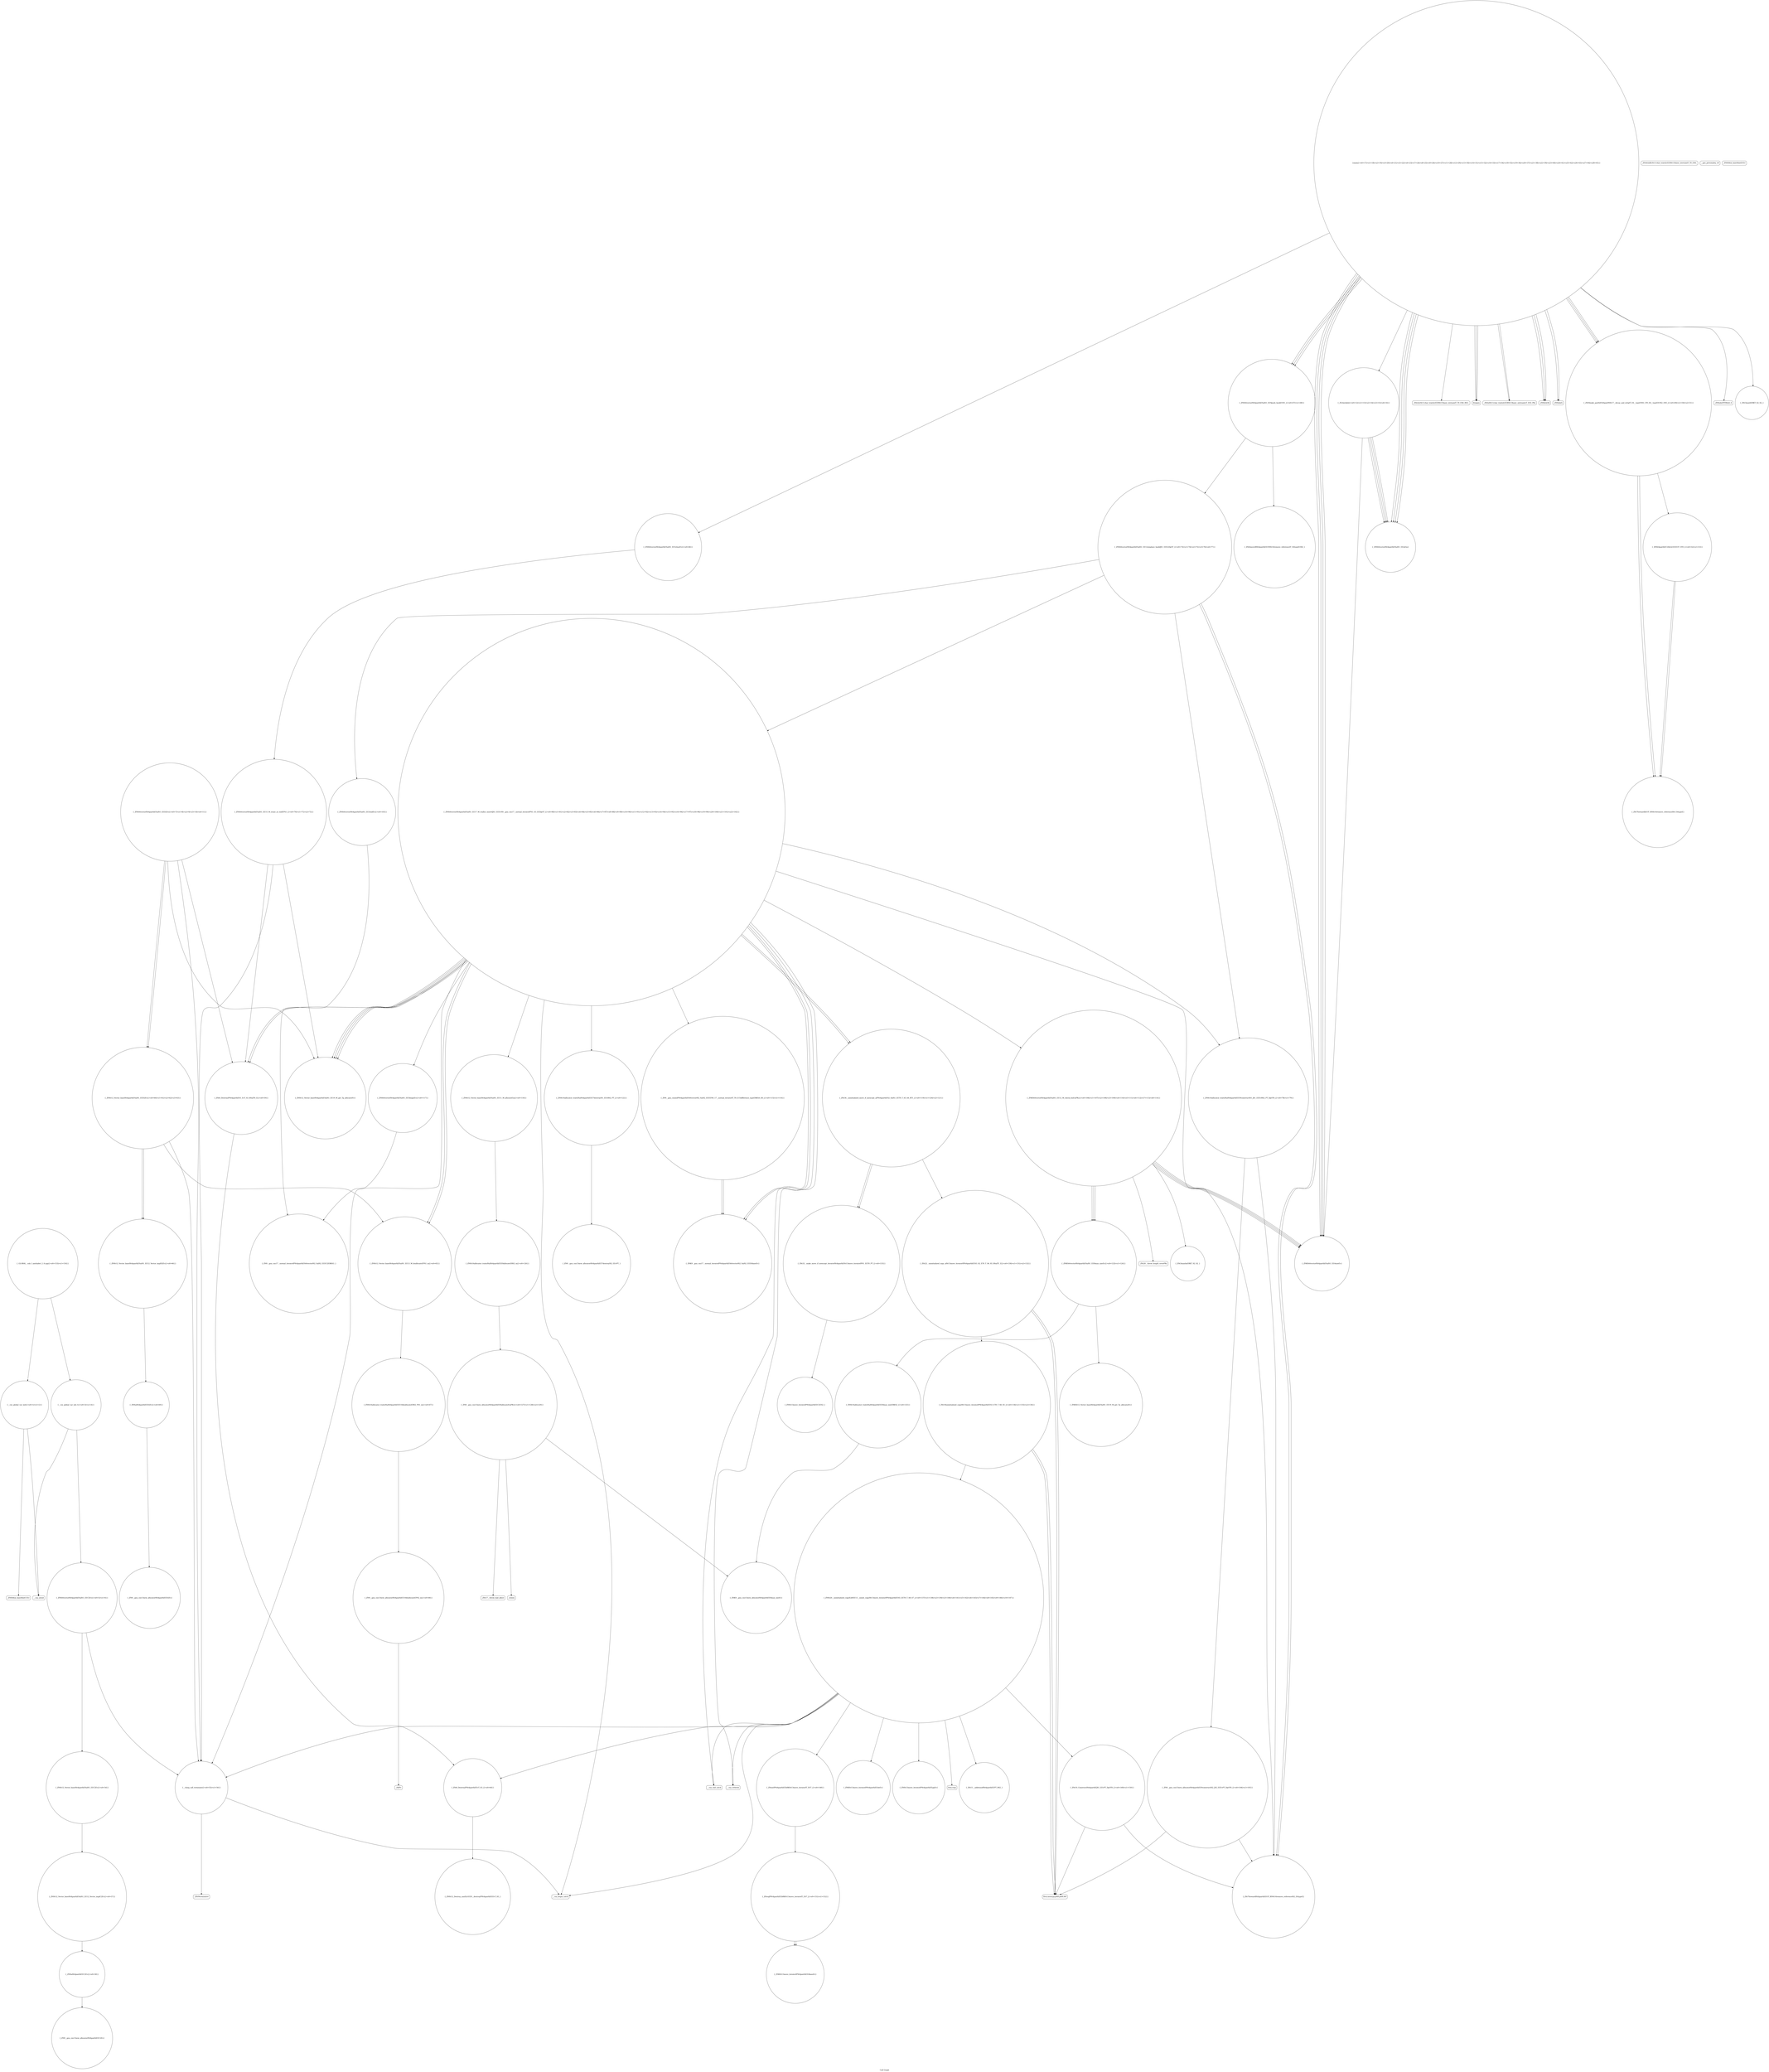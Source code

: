 digraph "Call Graph" {
	label="Call Graph";

	Node0x560dad5bb360 [shape=record,shape=circle,label="{__cxx_global_var_init|{<s0>1|<s1>2}}"];
	Node0x560dad5bb360:s0 -> Node0x560dad5bb3e0[color=black];
	Node0x560dad5bb360:s1 -> Node0x560dad76efc0[color=black];
	Node0x560dad7704c0 [shape=record,shape=circle,label="{_ZNSt6vectorISt4pairIiiESaIS1_EE12emplace_backIJS1_EEEvDpOT_|{<s0>73|<s1>74|<s2>75|<s3>76|<s4>77}}"];
	Node0x560dad7704c0:s0 -> Node0x560dad771660[color=black];
	Node0x560dad7704c0:s1 -> Node0x560dad7705c0[color=black];
	Node0x560dad7704c0:s2 -> Node0x560dad771760[color=black];
	Node0x560dad7704c0:s3 -> Node0x560dad771660[color=black];
	Node0x560dad7704c0:s4 -> Node0x560dad7716e0[color=black];
	Node0x560dad76f1c0 [shape=record,shape=circle,label="{_Z5checkiiii|{<s0>12|<s1>13|<s2>14|<s3>15|<s4>16}}"];
	Node0x560dad76f1c0:s0 -> Node0x560dad76f240[color=black];
	Node0x560dad76f1c0:s1 -> Node0x560dad76f2c0[color=black];
	Node0x560dad76f1c0:s2 -> Node0x560dad76f2c0[color=black];
	Node0x560dad76f1c0:s3 -> Node0x560dad76f2c0[color=black];
	Node0x560dad76f1c0:s4 -> Node0x560dad76f2c0[color=black];
	Node0x560dad771860 [shape=record,shape=Mrecord,label="{llvm.memcpy.p0i8.p0i8.i64}"];
	Node0x560dad76f540 [shape=record,shape=Mrecord,label="{_ZStrsIcSt11char_traitsIcEERSt13basic_istreamIT_T0_ES6_RS3_}"];
	Node0x560dad771be0 [shape=record,shape=circle,label="{_ZNSt16allocator_traitsISaISt4pairIiiEEE7destroyIS1_EEvRS2_PT_|{<s0>122}}"];
	Node0x560dad771be0:s0 -> Node0x560dad772960[color=black];
	Node0x560dad76f8c0 [shape=record,shape=Mrecord,label="{_ZSt4endlIcSt11char_traitsIcEERSt13basic_ostreamIT_T0_ES6_}"];
	Node0x560dad771f60 [shape=record,shape=circle,label="{_ZNKSt12_Vector_baseISt4pairIiiESaIS1_EE19_M_get_Tp_allocatorEv}"];
	Node0x560dad76fc40 [shape=record,shape=Mrecord,label="{_ZSt9terminatev}"];
	Node0x560dad7722e0 [shape=record,shape=circle,label="{_ZSt22__uninitialized_copy_aISt13move_iteratorIPSt4pairIiiEES3_S2_ET0_T_S6_S5_RSaIT1_E|{<s0>130|<s1>131|<s2>132}}"];
	Node0x560dad7722e0:s0 -> Node0x560dad771860[color=black];
	Node0x560dad7722e0:s1 -> Node0x560dad771860[color=black];
	Node0x560dad7722e0:s2 -> Node0x560dad7723e0[color=black];
	Node0x560dad76ffc0 [shape=record,shape=circle,label="{_ZSt8_DestroyIPSt4pairIiiEEvT_S3_|{<s0>64}}"];
	Node0x560dad76ffc0:s0 -> Node0x560dad770040[color=black];
	Node0x560dad772660 [shape=record,shape=circle,label="{_ZNKSt13move_iteratorIPSt4pairIiiEEdeEv}"];
	Node0x560dad770340 [shape=record,shape=circle,label="{_ZNSaISt4pairIiiEED2Ev|{<s0>69}}"];
	Node0x560dad770340:s0 -> Node0x560dad7703c0[color=black];
	Node0x560dad7729e0 [shape=record,shape=circle,label="{_GLOBAL__sub_I_amthabet_2_0.cpp|{<s0>153|<s1>154}}"];
	Node0x560dad7729e0:s0 -> Node0x560dad5bb360[color=black];
	Node0x560dad7729e0:s1 -> Node0x560dad76f040[color=black];
	Node0x560dad76f040 [shape=record,shape=circle,label="{__cxx_global_var_init.1|{<s0>3|<s1>4}}"];
	Node0x560dad76f040:s0 -> Node0x560dad76f0c0[color=black];
	Node0x560dad76f040:s1 -> Node0x560dad76efc0[color=black];
	Node0x560dad7716e0 [shape=record,shape=circle,label="{_ZNSt6vectorISt4pairIiiESaIS1_EE17_M_realloc_insertIJS1_EEEvN9__gnu_cxx17__normal_iteratorIPS1_S3_EEDpOT_|{<s0>80|<s1>81|<s2>82|<s3>83|<s4>84|<s5>85|<s6>86|<s7>87|<s8>88|<s9>89|<s10>90|<s11>91|<s12>92|<s13>93|<s14>94|<s15>95|<s16>96|<s17>97|<s18>98|<s19>99|<s20>100|<s21>101|<s22>102}}"];
	Node0x560dad7716e0:s0 -> Node0x560dad7718e0[color=black];
	Node0x560dad7716e0:s1 -> Node0x560dad7719e0[color=black];
	Node0x560dad7716e0:s2 -> Node0x560dad771960[color=black];
	Node0x560dad7716e0:s3 -> Node0x560dad771a60[color=black];
	Node0x560dad7716e0:s4 -> Node0x560dad771660[color=black];
	Node0x560dad7716e0:s5 -> Node0x560dad7705c0[color=black];
	Node0x560dad7716e0:s6 -> Node0x560dad771b60[color=black];
	Node0x560dad7716e0:s7 -> Node0x560dad76fec0[color=black];
	Node0x560dad7716e0:s8 -> Node0x560dad771ae0[color=black];
	Node0x560dad7716e0:s9 -> Node0x560dad771b60[color=black];
	Node0x560dad7716e0:s10 -> Node0x560dad76fec0[color=black];
	Node0x560dad7716e0:s11 -> Node0x560dad771ae0[color=black];
	Node0x560dad7716e0:s12 -> Node0x560dad76fbc0[color=black];
	Node0x560dad7716e0:s13 -> Node0x560dad771be0[color=black];
	Node0x560dad7716e0:s14 -> Node0x560dad771ce0[color=black];
	Node0x560dad7716e0:s15 -> Node0x560dad76fec0[color=black];
	Node0x560dad7716e0:s16 -> Node0x560dad76fe40[color=black];
	Node0x560dad7716e0:s17 -> Node0x560dad7700c0[color=black];
	Node0x560dad7716e0:s18 -> Node0x560dad771c60[color=black];
	Node0x560dad7716e0:s19 -> Node0x560dad76fec0[color=black];
	Node0x560dad7716e0:s20 -> Node0x560dad76fe40[color=black];
	Node0x560dad7716e0:s21 -> Node0x560dad7700c0[color=black];
	Node0x560dad7716e0:s22 -> Node0x560dad76fb40[color=black];
	Node0x560dad76f3c0 [shape=record,shape=Mrecord,label="{freopen}"];
	Node0x560dad771a60 [shape=record,shape=circle,label="{_ZNSt12_Vector_baseISt4pairIiiESaIS1_EE11_M_allocateEm|{<s0>118}}"];
	Node0x560dad771a60:s0 -> Node0x560dad7720e0[color=black];
	Node0x560dad76f740 [shape=record,shape=Mrecord,label="{_ZStlsISt11char_traitsIcEERSt13basic_ostreamIcT_ES5_PKc}"];
	Node0x560dad771de0 [shape=record,shape=Mrecord,label="{_ZSt20__throw_length_errorPKc}"];
	Node0x560dad76fac0 [shape=record,shape=Mrecord,label="{__gxx_personality_v0}"];
	Node0x560dad772160 [shape=record,shape=circle,label="{_ZN9__gnu_cxx13new_allocatorISt4pairIiiEE8allocateEmPKv|{<s0>127|<s1>128|<s2>129}}"];
	Node0x560dad772160:s0 -> Node0x560dad771fe0[color=black];
	Node0x560dad772160:s1 -> Node0x560dad7721e0[color=black];
	Node0x560dad772160:s2 -> Node0x560dad772260[color=black];
	Node0x560dad76fe40 [shape=record,shape=circle,label="{_ZSt8_DestroyIPSt4pairIiiES1_EvT_S3_RSaIT0_E|{<s0>59}}"];
	Node0x560dad76fe40:s0 -> Node0x560dad76ffc0[color=black];
	Node0x560dad7724e0 [shape=record,shape=circle,label="{_ZStneIPSt4pairIiiEEbRKSt13move_iteratorIT_ES7_|{<s0>148}}"];
	Node0x560dad7724e0:s0 -> Node0x560dad7727e0[color=black];
	Node0x560dad7701c0 [shape=record,shape=circle,label="{_ZNSt16allocator_traitsISaISt4pairIiiEEE10deallocateERS2_PS1_m|{<s0>67}}"];
	Node0x560dad7701c0:s0 -> Node0x560dad770240[color=black];
	Node0x560dad772860 [shape=record,shape=circle,label="{_ZNKSt13move_iteratorIPSt4pairIiiEE4baseEv}"];
	Node0x560dad5bb3e0 [shape=record,shape=Mrecord,label="{_ZNSt8ios_base4InitC1Ev}"];
	Node0x560dad770540 [shape=record,shape=circle,label="{_ZSt4moveIRSt4pairIiiEEONSt16remove_referenceIT_E4typeEOS4_}"];
	Node0x560dad76f240 [shape=record,shape=circle,label="{_ZNKSt6vectorISt4pairIiiESaIS1_EE4sizeEv}"];
	Node0x560dad7718e0 [shape=record,shape=circle,label="{_ZNKSt6vectorISt4pairIiiESaIS1_EE12_M_check_lenEmPKc|{<s0>106|<s1>107|<s2>108|<s3>109|<s4>110|<s5>111|<s6>112|<s7>113|<s8>114}}"];
	Node0x560dad7718e0:s0 -> Node0x560dad771d60[color=black];
	Node0x560dad7718e0:s1 -> Node0x560dad76f240[color=black];
	Node0x560dad7718e0:s2 -> Node0x560dad771de0[color=black];
	Node0x560dad7718e0:s3 -> Node0x560dad76f240[color=black];
	Node0x560dad7718e0:s4 -> Node0x560dad76f240[color=black];
	Node0x560dad7718e0:s5 -> Node0x560dad771e60[color=black];
	Node0x560dad7718e0:s6 -> Node0x560dad76f240[color=black];
	Node0x560dad7718e0:s7 -> Node0x560dad771d60[color=black];
	Node0x560dad7718e0:s8 -> Node0x560dad771d60[color=black];
	Node0x560dad76f5c0 [shape=record,shape=circle,label="{_ZNSt6vectorISt4pairIiiESaIS1_EE9push_backEOS1_|{<s0>47|<s1>48}}"];
	Node0x560dad76f5c0:s0 -> Node0x560dad770540[color=black];
	Node0x560dad76f5c0:s1 -> Node0x560dad7704c0[color=black];
	Node0x560dad771c60 [shape=record,shape=Mrecord,label="{__cxa_rethrow}"];
	Node0x560dad76f940 [shape=record,shape=circle,label="{_ZSt7forwardIiEOT_RNSt16remove_referenceIS0_E4typeE}"];
	Node0x560dad771fe0 [shape=record,shape=circle,label="{_ZNK9__gnu_cxx13new_allocatorISt4pairIiiEE8max_sizeEv}"];
	Node0x560dad76fcc0 [shape=record,shape=circle,label="{_ZNSt12_Vector_baseISt4pairIiiESaIS1_EE12_Vector_implC2Ev|{<s0>57}}"];
	Node0x560dad76fcc0:s0 -> Node0x560dad76fd40[color=black];
	Node0x560dad772360 [shape=record,shape=circle,label="{_ZSt32__make_move_if_noexcept_iteratorISt4pairIiiESt13move_iteratorIPS1_EET0_PT_|{<s0>133}}"];
	Node0x560dad772360:s0 -> Node0x560dad7728e0[color=black];
	Node0x560dad770040 [shape=record,shape=circle,label="{_ZNSt12_Destroy_auxILb1EE9__destroyIPSt4pairIiiEEEvT_S5_}"];
	Node0x560dad7726e0 [shape=record,shape=circle,label="{_ZNSt13move_iteratorIPSt4pairIiiEEppEv}"];
	Node0x560dad7703c0 [shape=record,shape=circle,label="{_ZN9__gnu_cxx13new_allocatorISt4pairIiiEED2Ev}"];
	Node0x560dad76f0c0 [shape=record,shape=circle,label="{_ZNSt6vectorISt4pairIiiESaIS1_EEC2Ev|{<s0>5|<s1>6}}"];
	Node0x560dad76f0c0:s0 -> Node0x560dad76fa40[color=black];
	Node0x560dad76f0c0:s1 -> Node0x560dad76fb40[color=black];
	Node0x560dad771760 [shape=record,shape=circle,label="{_ZNSt6vectorISt4pairIiiESaIS1_EE3endEv|{<s0>103}}"];
	Node0x560dad771760:s0 -> Node0x560dad772060[color=black];
	Node0x560dad76f440 [shape=record,shape=Mrecord,label="{_ZNSirsERi}"];
	Node0x560dad771ae0 [shape=record,shape=circle,label="{_ZSt34__uninitialized_move_if_noexcept_aIPSt4pairIiiES2_SaIS1_EET0_T_S5_S4_RT1_|{<s0>119|<s1>120|<s2>121}}"];
	Node0x560dad771ae0:s0 -> Node0x560dad772360[color=black];
	Node0x560dad771ae0:s1 -> Node0x560dad772360[color=black];
	Node0x560dad771ae0:s2 -> Node0x560dad7722e0[color=black];
	Node0x560dad76f7c0 [shape=record,shape=Mrecord,label="{_ZNSolsEi}"];
	Node0x560dad771e60 [shape=record,shape=circle,label="{_ZSt3maxImERKT_S2_S2_}"];
	Node0x560dad76fb40 [shape=record,shape=circle,label="{__clang_call_terminate|{<s0>55|<s1>56}}"];
	Node0x560dad76fb40:s0 -> Node0x560dad76fbc0[color=black];
	Node0x560dad76fb40:s1 -> Node0x560dad76fc40[color=black];
	Node0x560dad7721e0 [shape=record,shape=Mrecord,label="{_ZSt17__throw_bad_allocv}"];
	Node0x560dad76fec0 [shape=record,shape=circle,label="{_ZNSt12_Vector_baseISt4pairIiiESaIS1_EE19_M_get_Tp_allocatorEv}"];
	Node0x560dad772560 [shape=record,shape=circle,label="{_ZSt10_ConstructISt4pairIiiEJS1_EEvPT_DpOT0_|{<s0>149|<s1>150}}"];
	Node0x560dad772560:s0 -> Node0x560dad771660[color=black];
	Node0x560dad772560:s1 -> Node0x560dad771860[color=black];
	Node0x560dad770240 [shape=record,shape=circle,label="{_ZN9__gnu_cxx13new_allocatorISt4pairIiiEE10deallocateEPS2_m|{<s0>68}}"];
	Node0x560dad770240:s0 -> Node0x560dad7702c0[color=black];
	Node0x560dad7728e0 [shape=record,shape=circle,label="{_ZNSt13move_iteratorIPSt4pairIiiEEC2ES2_}"];
	Node0x560dad76ef40 [shape=record,shape=Mrecord,label="{_ZNSt8ios_base4InitD1Ev}"];
	Node0x560dad7705c0 [shape=record,shape=circle,label="{_ZNSt16allocator_traitsISaISt4pairIiiEEE9constructIS1_JS1_EEEvRS2_PT_DpOT0_|{<s0>78|<s1>79}}"];
	Node0x560dad7705c0:s0 -> Node0x560dad771660[color=black];
	Node0x560dad7705c0:s1 -> Node0x560dad7717e0[color=black];
	Node0x560dad76f2c0 [shape=record,shape=circle,label="{_ZNSt6vectorISt4pairIiiESaIS1_EEixEm}"];
	Node0x560dad771960 [shape=record,shape=circle,label="{_ZN9__gnu_cxxmiIPSt4pairIiiESt6vectorIS2_SaIS2_EEEENS_17__normal_iteratorIT_T0_E15difference_typeERKSA_SD_|{<s0>115|<s1>116}}"];
	Node0x560dad771960:s0 -> Node0x560dad771b60[color=black];
	Node0x560dad771960:s1 -> Node0x560dad771b60[color=black];
	Node0x560dad76f640 [shape=record,shape=circle,label="{_ZSt9make_pairIiiESt4pairINSt17__decay_and_stripIT_E6__typeENS1_IT0_E6__typeEEOS2_OS5_|{<s0>49|<s1>50|<s2>51}}"];
	Node0x560dad76f640:s0 -> Node0x560dad76f940[color=black];
	Node0x560dad76f640:s1 -> Node0x560dad76f940[color=black];
	Node0x560dad76f640:s2 -> Node0x560dad76f9c0[color=black];
	Node0x560dad771ce0 [shape=record,shape=Mrecord,label="{__cxa_end_catch}"];
	Node0x560dad76f9c0 [shape=record,shape=circle,label="{_ZNSt4pairIiiEC2IiiLb1EEEOT_OT0_|{<s0>52|<s1>53}}"];
	Node0x560dad76f9c0:s0 -> Node0x560dad76f940[color=black];
	Node0x560dad76f9c0:s1 -> Node0x560dad76f940[color=black];
	Node0x560dad772060 [shape=record,shape=circle,label="{_ZN9__gnu_cxx17__normal_iteratorIPSt4pairIiiESt6vectorIS2_SaIS2_EEEC2ERKS3_}"];
	Node0x560dad76fd40 [shape=record,shape=circle,label="{_ZNSaISt4pairIiiEEC2Ev|{<s0>58}}"];
	Node0x560dad76fd40:s0 -> Node0x560dad76fdc0[color=black];
	Node0x560dad7723e0 [shape=record,shape=circle,label="{_ZSt18uninitialized_copyISt13move_iteratorIPSt4pairIiiEES3_ET0_T_S6_S5_|{<s0>134|<s1>135|<s2>136}}"];
	Node0x560dad7723e0:s0 -> Node0x560dad771860[color=black];
	Node0x560dad7723e0:s1 -> Node0x560dad771860[color=black];
	Node0x560dad7723e0:s2 -> Node0x560dad772460[color=black];
	Node0x560dad7700c0 [shape=record,shape=circle,label="{_ZNSt12_Vector_baseISt4pairIiiESaIS1_EE13_M_deallocateEPS1_m|{<s0>65}}"];
	Node0x560dad7700c0:s0 -> Node0x560dad7701c0[color=black];
	Node0x560dad772760 [shape=record,shape=Mrecord,label="{llvm.trap}"];
	Node0x560dad770440 [shape=record,shape=circle,label="{_ZNSt6vectorISt4pairIiiESaIS1_EE15_M_erase_at_endEPS1_|{<s0>70|<s1>71|<s2>72}}"];
	Node0x560dad770440:s0 -> Node0x560dad76fec0[color=black];
	Node0x560dad770440:s1 -> Node0x560dad76fe40[color=black];
	Node0x560dad770440:s2 -> Node0x560dad76fb40[color=black];
	Node0x560dad76f140 [shape=record,shape=circle,label="{_ZNSt6vectorISt4pairIiiESaIS1_EED2Ev|{<s0>7|<s1>8|<s2>9|<s3>10|<s4>11}}"];
	Node0x560dad76f140:s0 -> Node0x560dad76fec0[color=black];
	Node0x560dad76f140:s1 -> Node0x560dad76fe40[color=black];
	Node0x560dad76f140:s2 -> Node0x560dad76ff40[color=black];
	Node0x560dad76f140:s3 -> Node0x560dad76ff40[color=black];
	Node0x560dad76f140:s4 -> Node0x560dad76fb40[color=black];
	Node0x560dad7717e0 [shape=record,shape=circle,label="{_ZN9__gnu_cxx13new_allocatorISt4pairIiiEE9constructIS2_JS2_EEEvPT_DpOT0_|{<s0>104|<s1>105}}"];
	Node0x560dad7717e0:s0 -> Node0x560dad771660[color=black];
	Node0x560dad7717e0:s1 -> Node0x560dad771860[color=black];
	Node0x560dad76f4c0 [shape=record,shape=circle,label="{_ZNSt6vectorISt4pairIiiESaIS1_EE5clearEv|{<s0>46}}"];
	Node0x560dad76f4c0:s0 -> Node0x560dad770440[color=black];
	Node0x560dad771b60 [shape=record,shape=circle,label="{_ZNK9__gnu_cxx17__normal_iteratorIPSt4pairIiiESt6vectorIS2_SaIS2_EEE4baseEv}"];
	Node0x560dad76f840 [shape=record,shape=Mrecord,label="{_ZNSolsEPFRSoS_E}"];
	Node0x560dad771ee0 [shape=record,shape=circle,label="{_ZNSt16allocator_traitsISaISt4pairIiiEEE8max_sizeERKS2_|{<s0>125}}"];
	Node0x560dad771ee0:s0 -> Node0x560dad771fe0[color=black];
	Node0x560dad76fbc0 [shape=record,shape=Mrecord,label="{__cxa_begin_catch}"];
	Node0x560dad772260 [shape=record,shape=Mrecord,label="{_Znwm}"];
	Node0x560dad76ff40 [shape=record,shape=circle,label="{_ZNSt12_Vector_baseISt4pairIiiESaIS1_EED2Ev|{<s0>60|<s1>61|<s2>62|<s3>63}}"];
	Node0x560dad76ff40:s0 -> Node0x560dad7700c0[color=black];
	Node0x560dad76ff40:s1 -> Node0x560dad770140[color=black];
	Node0x560dad76ff40:s2 -> Node0x560dad770140[color=black];
	Node0x560dad76ff40:s3 -> Node0x560dad76fb40[color=black];
	Node0x560dad7725e0 [shape=record,shape=circle,label="{_ZSt11__addressofISt4pairIiiEEPT_RS2_}"];
	Node0x560dad7702c0 [shape=record,shape=Mrecord,label="{_ZdlPv}"];
	Node0x560dad772960 [shape=record,shape=circle,label="{_ZN9__gnu_cxx13new_allocatorISt4pairIiiEE7destroyIS2_EEvPT_}"];
	Node0x560dad76efc0 [shape=record,shape=Mrecord,label="{__cxa_atexit}"];
	Node0x560dad771660 [shape=record,shape=circle,label="{_ZSt7forwardISt4pairIiiEEOT_RNSt16remove_referenceIS2_E4typeE}"];
	Node0x560dad76f340 [shape=record,shape=circle,label="{main|{<s0>17|<s1>18|<s2>19|<s3>20|<s4>21|<s5>22|<s6>23|<s7>24|<s8>25|<s9>26|<s10>27|<s11>28|<s12>29|<s13>30|<s14>31|<s15>32|<s16>33|<s17>34|<s18>35|<s19>36|<s20>37|<s21>38|<s22>39|<s23>40|<s24>41|<s25>42|<s26>43|<s27>44|<s28>45}}"];
	Node0x560dad76f340:s0 -> Node0x560dad76f3c0[color=black];
	Node0x560dad76f340:s1 -> Node0x560dad76f3c0[color=black];
	Node0x560dad76f340:s2 -> Node0x560dad76f3c0[color=black];
	Node0x560dad76f340:s3 -> Node0x560dad76f440[color=black];
	Node0x560dad76f340:s4 -> Node0x560dad76f440[color=black];
	Node0x560dad76f340:s5 -> Node0x560dad76f440[color=black];
	Node0x560dad76f340:s6 -> Node0x560dad76f4c0[color=black];
	Node0x560dad76f340:s7 -> Node0x560dad76f540[color=black];
	Node0x560dad76f340:s8 -> Node0x560dad76f640[color=black];
	Node0x560dad76f340:s9 -> Node0x560dad76f5c0[color=black];
	Node0x560dad76f340:s10 -> Node0x560dad76f640[color=black];
	Node0x560dad76f340:s11 -> Node0x560dad76f5c0[color=black];
	Node0x560dad76f340:s12 -> Node0x560dad76f640[color=black];
	Node0x560dad76f340:s13 -> Node0x560dad76f5c0[color=black];
	Node0x560dad76f340:s14 -> Node0x560dad76f240[color=black];
	Node0x560dad76f340:s15 -> Node0x560dad76f240[color=black];
	Node0x560dad76f340:s16 -> Node0x560dad76f240[color=black];
	Node0x560dad76f340:s17 -> Node0x560dad76f240[color=black];
	Node0x560dad76f340:s18 -> Node0x560dad76f2c0[color=black];
	Node0x560dad76f340:s19 -> Node0x560dad76f2c0[color=black];
	Node0x560dad76f340:s20 -> Node0x560dad76f2c0[color=black];
	Node0x560dad76f340:s21 -> Node0x560dad76f2c0[color=black];
	Node0x560dad76f340:s22 -> Node0x560dad76f1c0[color=black];
	Node0x560dad76f340:s23 -> Node0x560dad76f6c0[color=black];
	Node0x560dad76f340:s24 -> Node0x560dad76f740[color=black];
	Node0x560dad76f340:s25 -> Node0x560dad76f7c0[color=black];
	Node0x560dad76f340:s26 -> Node0x560dad76f740[color=black];
	Node0x560dad76f340:s27 -> Node0x560dad76f7c0[color=black];
	Node0x560dad76f340:s28 -> Node0x560dad76f840[color=black];
	Node0x560dad7719e0 [shape=record,shape=circle,label="{_ZNSt6vectorISt4pairIiiESaIS1_EE5beginEv|{<s0>117}}"];
	Node0x560dad7719e0:s0 -> Node0x560dad772060[color=black];
	Node0x560dad76f6c0 [shape=record,shape=circle,label="{_ZSt3maxIiERKT_S2_S2_}"];
	Node0x560dad771d60 [shape=record,shape=circle,label="{_ZNKSt6vectorISt4pairIiiESaIS1_EE8max_sizeEv|{<s0>123|<s1>124}}"];
	Node0x560dad771d60:s0 -> Node0x560dad771f60[color=black];
	Node0x560dad771d60:s1 -> Node0x560dad771ee0[color=black];
	Node0x560dad76fa40 [shape=record,shape=circle,label="{_ZNSt12_Vector_baseISt4pairIiiESaIS1_EEC2Ev|{<s0>54}}"];
	Node0x560dad76fa40:s0 -> Node0x560dad76fcc0[color=black];
	Node0x560dad7720e0 [shape=record,shape=circle,label="{_ZNSt16allocator_traitsISaISt4pairIiiEEE8allocateERS2_m|{<s0>126}}"];
	Node0x560dad7720e0:s0 -> Node0x560dad772160[color=black];
	Node0x560dad76fdc0 [shape=record,shape=circle,label="{_ZN9__gnu_cxx13new_allocatorISt4pairIiiEEC2Ev}"];
	Node0x560dad772460 [shape=record,shape=circle,label="{_ZNSt20__uninitialized_copyILb0EE13__uninit_copyISt13move_iteratorIPSt4pairIiiEES5_EET0_T_S8_S7_|{<s0>137|<s1>138|<s2>139|<s3>140|<s4>141|<s5>142|<s6>143|<s7>144|<s8>145|<s9>146|<s10>147}}"];
	Node0x560dad772460:s0 -> Node0x560dad7724e0[color=black];
	Node0x560dad772460:s1 -> Node0x560dad7725e0[color=black];
	Node0x560dad772460:s2 -> Node0x560dad772660[color=black];
	Node0x560dad772460:s3 -> Node0x560dad772560[color=black];
	Node0x560dad772460:s4 -> Node0x560dad7726e0[color=black];
	Node0x560dad772460:s5 -> Node0x560dad76fbc0[color=black];
	Node0x560dad772460:s6 -> Node0x560dad76ffc0[color=black];
	Node0x560dad772460:s7 -> Node0x560dad771c60[color=black];
	Node0x560dad772460:s8 -> Node0x560dad771ce0[color=black];
	Node0x560dad772460:s9 -> Node0x560dad772760[color=black];
	Node0x560dad772460:s10 -> Node0x560dad76fb40[color=black];
	Node0x560dad770140 [shape=record,shape=circle,label="{_ZNSt12_Vector_baseISt4pairIiiESaIS1_EE12_Vector_implD2Ev|{<s0>66}}"];
	Node0x560dad770140:s0 -> Node0x560dad770340[color=black];
	Node0x560dad7727e0 [shape=record,shape=circle,label="{_ZSteqIPSt4pairIiiEEbRKSt13move_iteratorIT_ES7_|{<s0>151|<s1>152}}"];
	Node0x560dad7727e0:s0 -> Node0x560dad772860[color=black];
	Node0x560dad7727e0:s1 -> Node0x560dad772860[color=black];
}
